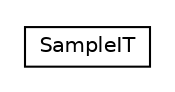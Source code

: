 #!/usr/local/bin/dot
#
# Class diagram 
# Generated by UMLGraph version R5_6-24-gf6e263 (http://www.umlgraph.org/)
#

digraph G {
	edge [fontname="Helvetica",fontsize=10,labelfontname="Helvetica",labelfontsize=10];
	node [fontname="Helvetica",fontsize=10,shape=plaintext];
	nodesep=0.25;
	ranksep=0.5;
	// net.trajano.app.it.SampleIT
	c14 [label=<<table title="net.trajano.app.it.SampleIT" border="0" cellborder="1" cellspacing="0" cellpadding="2" port="p" href="./SampleIT.html">
		<tr><td><table border="0" cellspacing="0" cellpadding="1">
<tr><td align="center" balign="center"> SampleIT </td></tr>
		</table></td></tr>
		</table>>, URL="./SampleIT.html", fontname="Helvetica", fontcolor="black", fontsize=10.0];
}

